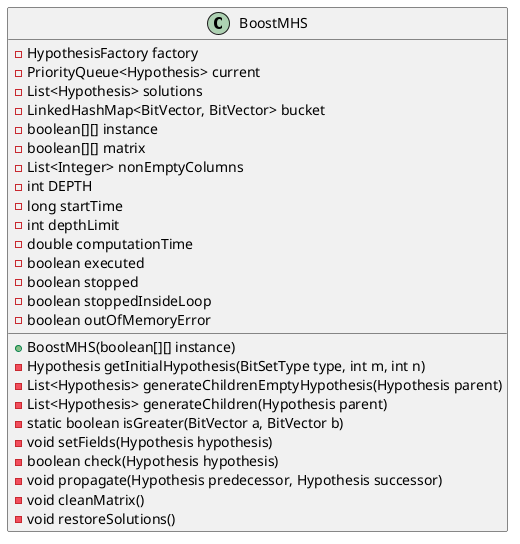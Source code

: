 @startuml

class BoostMHS {
    - HypothesisFactory factory
    - PriorityQueue<Hypothesis> current
    - List<Hypothesis> solutions
    - LinkedHashMap<BitVector, BitVector> bucket
    - boolean[][] instance
    - boolean[][] matrix
    - List<Integer> nonEmptyColumns
    - int DEPTH
    - long startTime
    - int depthLimit
    - double computationTime
    - boolean executed
    - boolean stopped
    - boolean stoppedInsideLoop
    - boolean outOfMemoryError

    + BoostMHS(boolean[][] instance)
    - Hypothesis getInitialHypothesis(BitSetType type, int m, int n)
    - List<Hypothesis> generateChildrenEmptyHypothesis(Hypothesis parent)
    - List<Hypothesis> generateChildren(Hypothesis parent)
    - static boolean isGreater(BitVector a, BitVector b)
    - void setFields(Hypothesis hypothesis)
    - boolean check(Hypothesis hypothesis)
    - void propagate(Hypothesis predecessor, Hypothesis successor)
    - void cleanMatrix()
    - void restoreSolutions()
}
@enduml
